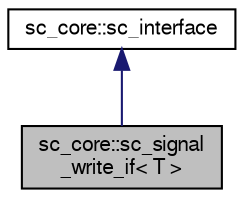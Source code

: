 digraph "sc_core::sc_signal_write_if&lt; T &gt;"
{
  edge [fontname="FreeSans",fontsize="10",labelfontname="FreeSans",labelfontsize="10"];
  node [fontname="FreeSans",fontsize="10",shape=record];
  Node9 [label="sc_core::sc_signal\l_write_if\< T \>",height=0.2,width=0.4,color="black", fillcolor="grey75", style="filled", fontcolor="black"];
  Node10 -> Node9 [dir="back",color="midnightblue",fontsize="10",style="solid",fontname="FreeSans"];
  Node10 [label="sc_core::sc_interface",height=0.2,width=0.4,color="black", fillcolor="white", style="filled",URL="$a01196.html"];
}
